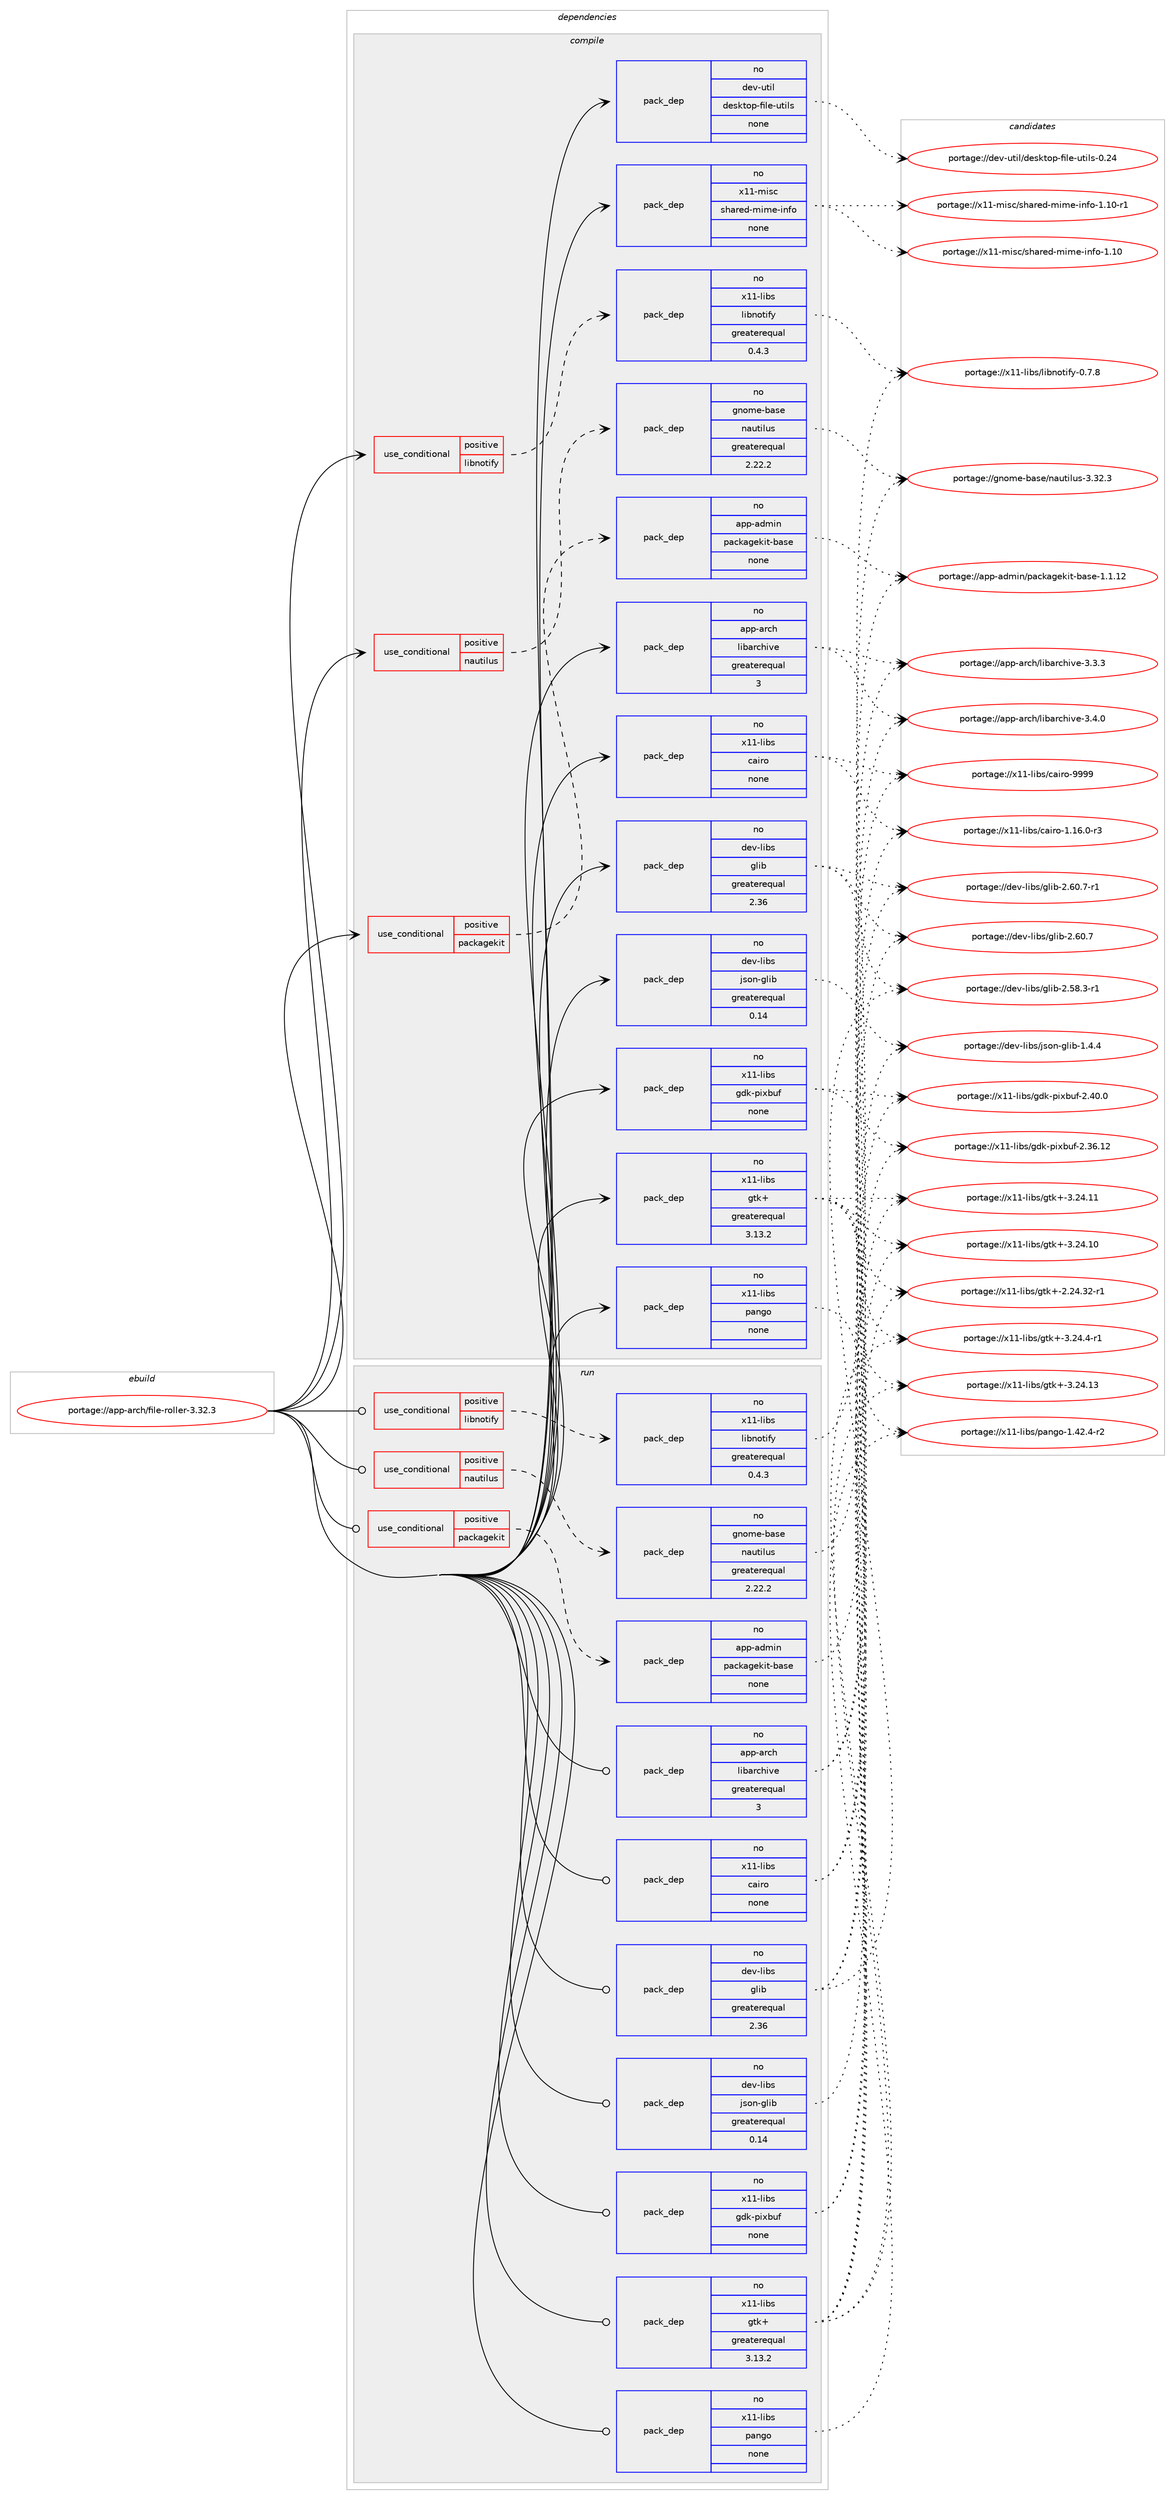 digraph prolog {

# *************
# Graph options
# *************

newrank=true;
concentrate=true;
compound=true;
graph [rankdir=LR,fontname=Helvetica,fontsize=10,ranksep=1.5];#, ranksep=2.5, nodesep=0.2];
edge  [arrowhead=vee];
node  [fontname=Helvetica,fontsize=10];

# **********
# The ebuild
# **********

subgraph cluster_leftcol {
color=gray;
rank=same;
label=<<i>ebuild</i>>;
id [label="portage://app-arch/file-roller-3.32.3", color=red, width=4, href="../app-arch/file-roller-3.32.3.svg"];
}

# ****************
# The dependencies
# ****************

subgraph cluster_midcol {
color=gray;
label=<<i>dependencies</i>>;
subgraph cluster_compile {
fillcolor="#eeeeee";
style=filled;
label=<<i>compile</i>>;
subgraph cond153274 {
dependency649371 [label=<<TABLE BORDER="0" CELLBORDER="1" CELLSPACING="0" CELLPADDING="4"><TR><TD ROWSPAN="3" CELLPADDING="10">use_conditional</TD></TR><TR><TD>positive</TD></TR><TR><TD>libnotify</TD></TR></TABLE>>, shape=none, color=red];
subgraph pack487452 {
dependency649372 [label=<<TABLE BORDER="0" CELLBORDER="1" CELLSPACING="0" CELLPADDING="4" WIDTH="220"><TR><TD ROWSPAN="6" CELLPADDING="30">pack_dep</TD></TR><TR><TD WIDTH="110">no</TD></TR><TR><TD>x11-libs</TD></TR><TR><TD>libnotify</TD></TR><TR><TD>greaterequal</TD></TR><TR><TD>0.4.3</TD></TR></TABLE>>, shape=none, color=blue];
}
dependency649371:e -> dependency649372:w [weight=20,style="dashed",arrowhead="vee"];
}
id:e -> dependency649371:w [weight=20,style="solid",arrowhead="vee"];
subgraph cond153275 {
dependency649373 [label=<<TABLE BORDER="0" CELLBORDER="1" CELLSPACING="0" CELLPADDING="4"><TR><TD ROWSPAN="3" CELLPADDING="10">use_conditional</TD></TR><TR><TD>positive</TD></TR><TR><TD>nautilus</TD></TR></TABLE>>, shape=none, color=red];
subgraph pack487453 {
dependency649374 [label=<<TABLE BORDER="0" CELLBORDER="1" CELLSPACING="0" CELLPADDING="4" WIDTH="220"><TR><TD ROWSPAN="6" CELLPADDING="30">pack_dep</TD></TR><TR><TD WIDTH="110">no</TD></TR><TR><TD>gnome-base</TD></TR><TR><TD>nautilus</TD></TR><TR><TD>greaterequal</TD></TR><TR><TD>2.22.2</TD></TR></TABLE>>, shape=none, color=blue];
}
dependency649373:e -> dependency649374:w [weight=20,style="dashed",arrowhead="vee"];
}
id:e -> dependency649373:w [weight=20,style="solid",arrowhead="vee"];
subgraph cond153276 {
dependency649375 [label=<<TABLE BORDER="0" CELLBORDER="1" CELLSPACING="0" CELLPADDING="4"><TR><TD ROWSPAN="3" CELLPADDING="10">use_conditional</TD></TR><TR><TD>positive</TD></TR><TR><TD>packagekit</TD></TR></TABLE>>, shape=none, color=red];
subgraph pack487454 {
dependency649376 [label=<<TABLE BORDER="0" CELLBORDER="1" CELLSPACING="0" CELLPADDING="4" WIDTH="220"><TR><TD ROWSPAN="6" CELLPADDING="30">pack_dep</TD></TR><TR><TD WIDTH="110">no</TD></TR><TR><TD>app-admin</TD></TR><TR><TD>packagekit-base</TD></TR><TR><TD>none</TD></TR><TR><TD></TD></TR></TABLE>>, shape=none, color=blue];
}
dependency649375:e -> dependency649376:w [weight=20,style="dashed",arrowhead="vee"];
}
id:e -> dependency649375:w [weight=20,style="solid",arrowhead="vee"];
subgraph pack487455 {
dependency649377 [label=<<TABLE BORDER="0" CELLBORDER="1" CELLSPACING="0" CELLPADDING="4" WIDTH="220"><TR><TD ROWSPAN="6" CELLPADDING="30">pack_dep</TD></TR><TR><TD WIDTH="110">no</TD></TR><TR><TD>app-arch</TD></TR><TR><TD>libarchive</TD></TR><TR><TD>greaterequal</TD></TR><TR><TD>3</TD></TR></TABLE>>, shape=none, color=blue];
}
id:e -> dependency649377:w [weight=20,style="solid",arrowhead="vee"];
subgraph pack487456 {
dependency649378 [label=<<TABLE BORDER="0" CELLBORDER="1" CELLSPACING="0" CELLPADDING="4" WIDTH="220"><TR><TD ROWSPAN="6" CELLPADDING="30">pack_dep</TD></TR><TR><TD WIDTH="110">no</TD></TR><TR><TD>dev-libs</TD></TR><TR><TD>glib</TD></TR><TR><TD>greaterequal</TD></TR><TR><TD>2.36</TD></TR></TABLE>>, shape=none, color=blue];
}
id:e -> dependency649378:w [weight=20,style="solid",arrowhead="vee"];
subgraph pack487457 {
dependency649379 [label=<<TABLE BORDER="0" CELLBORDER="1" CELLSPACING="0" CELLPADDING="4" WIDTH="220"><TR><TD ROWSPAN="6" CELLPADDING="30">pack_dep</TD></TR><TR><TD WIDTH="110">no</TD></TR><TR><TD>dev-libs</TD></TR><TR><TD>json-glib</TD></TR><TR><TD>greaterequal</TD></TR><TR><TD>0.14</TD></TR></TABLE>>, shape=none, color=blue];
}
id:e -> dependency649379:w [weight=20,style="solid",arrowhead="vee"];
subgraph pack487458 {
dependency649380 [label=<<TABLE BORDER="0" CELLBORDER="1" CELLSPACING="0" CELLPADDING="4" WIDTH="220"><TR><TD ROWSPAN="6" CELLPADDING="30">pack_dep</TD></TR><TR><TD WIDTH="110">no</TD></TR><TR><TD>dev-util</TD></TR><TR><TD>desktop-file-utils</TD></TR><TR><TD>none</TD></TR><TR><TD></TD></TR></TABLE>>, shape=none, color=blue];
}
id:e -> dependency649380:w [weight=20,style="solid",arrowhead="vee"];
subgraph pack487459 {
dependency649381 [label=<<TABLE BORDER="0" CELLBORDER="1" CELLSPACING="0" CELLPADDING="4" WIDTH="220"><TR><TD ROWSPAN="6" CELLPADDING="30">pack_dep</TD></TR><TR><TD WIDTH="110">no</TD></TR><TR><TD>x11-libs</TD></TR><TR><TD>cairo</TD></TR><TR><TD>none</TD></TR><TR><TD></TD></TR></TABLE>>, shape=none, color=blue];
}
id:e -> dependency649381:w [weight=20,style="solid",arrowhead="vee"];
subgraph pack487460 {
dependency649382 [label=<<TABLE BORDER="0" CELLBORDER="1" CELLSPACING="0" CELLPADDING="4" WIDTH="220"><TR><TD ROWSPAN="6" CELLPADDING="30">pack_dep</TD></TR><TR><TD WIDTH="110">no</TD></TR><TR><TD>x11-libs</TD></TR><TR><TD>gdk-pixbuf</TD></TR><TR><TD>none</TD></TR><TR><TD></TD></TR></TABLE>>, shape=none, color=blue];
}
id:e -> dependency649382:w [weight=20,style="solid",arrowhead="vee"];
subgraph pack487461 {
dependency649383 [label=<<TABLE BORDER="0" CELLBORDER="1" CELLSPACING="0" CELLPADDING="4" WIDTH="220"><TR><TD ROWSPAN="6" CELLPADDING="30">pack_dep</TD></TR><TR><TD WIDTH="110">no</TD></TR><TR><TD>x11-libs</TD></TR><TR><TD>gtk+</TD></TR><TR><TD>greaterequal</TD></TR><TR><TD>3.13.2</TD></TR></TABLE>>, shape=none, color=blue];
}
id:e -> dependency649383:w [weight=20,style="solid",arrowhead="vee"];
subgraph pack487462 {
dependency649384 [label=<<TABLE BORDER="0" CELLBORDER="1" CELLSPACING="0" CELLPADDING="4" WIDTH="220"><TR><TD ROWSPAN="6" CELLPADDING="30">pack_dep</TD></TR><TR><TD WIDTH="110">no</TD></TR><TR><TD>x11-libs</TD></TR><TR><TD>pango</TD></TR><TR><TD>none</TD></TR><TR><TD></TD></TR></TABLE>>, shape=none, color=blue];
}
id:e -> dependency649384:w [weight=20,style="solid",arrowhead="vee"];
subgraph pack487463 {
dependency649385 [label=<<TABLE BORDER="0" CELLBORDER="1" CELLSPACING="0" CELLPADDING="4" WIDTH="220"><TR><TD ROWSPAN="6" CELLPADDING="30">pack_dep</TD></TR><TR><TD WIDTH="110">no</TD></TR><TR><TD>x11-misc</TD></TR><TR><TD>shared-mime-info</TD></TR><TR><TD>none</TD></TR><TR><TD></TD></TR></TABLE>>, shape=none, color=blue];
}
id:e -> dependency649385:w [weight=20,style="solid",arrowhead="vee"];
}
subgraph cluster_compileandrun {
fillcolor="#eeeeee";
style=filled;
label=<<i>compile and run</i>>;
}
subgraph cluster_run {
fillcolor="#eeeeee";
style=filled;
label=<<i>run</i>>;
subgraph cond153277 {
dependency649386 [label=<<TABLE BORDER="0" CELLBORDER="1" CELLSPACING="0" CELLPADDING="4"><TR><TD ROWSPAN="3" CELLPADDING="10">use_conditional</TD></TR><TR><TD>positive</TD></TR><TR><TD>libnotify</TD></TR></TABLE>>, shape=none, color=red];
subgraph pack487464 {
dependency649387 [label=<<TABLE BORDER="0" CELLBORDER="1" CELLSPACING="0" CELLPADDING="4" WIDTH="220"><TR><TD ROWSPAN="6" CELLPADDING="30">pack_dep</TD></TR><TR><TD WIDTH="110">no</TD></TR><TR><TD>x11-libs</TD></TR><TR><TD>libnotify</TD></TR><TR><TD>greaterequal</TD></TR><TR><TD>0.4.3</TD></TR></TABLE>>, shape=none, color=blue];
}
dependency649386:e -> dependency649387:w [weight=20,style="dashed",arrowhead="vee"];
}
id:e -> dependency649386:w [weight=20,style="solid",arrowhead="odot"];
subgraph cond153278 {
dependency649388 [label=<<TABLE BORDER="0" CELLBORDER="1" CELLSPACING="0" CELLPADDING="4"><TR><TD ROWSPAN="3" CELLPADDING="10">use_conditional</TD></TR><TR><TD>positive</TD></TR><TR><TD>nautilus</TD></TR></TABLE>>, shape=none, color=red];
subgraph pack487465 {
dependency649389 [label=<<TABLE BORDER="0" CELLBORDER="1" CELLSPACING="0" CELLPADDING="4" WIDTH="220"><TR><TD ROWSPAN="6" CELLPADDING="30">pack_dep</TD></TR><TR><TD WIDTH="110">no</TD></TR><TR><TD>gnome-base</TD></TR><TR><TD>nautilus</TD></TR><TR><TD>greaterequal</TD></TR><TR><TD>2.22.2</TD></TR></TABLE>>, shape=none, color=blue];
}
dependency649388:e -> dependency649389:w [weight=20,style="dashed",arrowhead="vee"];
}
id:e -> dependency649388:w [weight=20,style="solid",arrowhead="odot"];
subgraph cond153279 {
dependency649390 [label=<<TABLE BORDER="0" CELLBORDER="1" CELLSPACING="0" CELLPADDING="4"><TR><TD ROWSPAN="3" CELLPADDING="10">use_conditional</TD></TR><TR><TD>positive</TD></TR><TR><TD>packagekit</TD></TR></TABLE>>, shape=none, color=red];
subgraph pack487466 {
dependency649391 [label=<<TABLE BORDER="0" CELLBORDER="1" CELLSPACING="0" CELLPADDING="4" WIDTH="220"><TR><TD ROWSPAN="6" CELLPADDING="30">pack_dep</TD></TR><TR><TD WIDTH="110">no</TD></TR><TR><TD>app-admin</TD></TR><TR><TD>packagekit-base</TD></TR><TR><TD>none</TD></TR><TR><TD></TD></TR></TABLE>>, shape=none, color=blue];
}
dependency649390:e -> dependency649391:w [weight=20,style="dashed",arrowhead="vee"];
}
id:e -> dependency649390:w [weight=20,style="solid",arrowhead="odot"];
subgraph pack487467 {
dependency649392 [label=<<TABLE BORDER="0" CELLBORDER="1" CELLSPACING="0" CELLPADDING="4" WIDTH="220"><TR><TD ROWSPAN="6" CELLPADDING="30">pack_dep</TD></TR><TR><TD WIDTH="110">no</TD></TR><TR><TD>app-arch</TD></TR><TR><TD>libarchive</TD></TR><TR><TD>greaterequal</TD></TR><TR><TD>3</TD></TR></TABLE>>, shape=none, color=blue];
}
id:e -> dependency649392:w [weight=20,style="solid",arrowhead="odot"];
subgraph pack487468 {
dependency649393 [label=<<TABLE BORDER="0" CELLBORDER="1" CELLSPACING="0" CELLPADDING="4" WIDTH="220"><TR><TD ROWSPAN="6" CELLPADDING="30">pack_dep</TD></TR><TR><TD WIDTH="110">no</TD></TR><TR><TD>dev-libs</TD></TR><TR><TD>glib</TD></TR><TR><TD>greaterequal</TD></TR><TR><TD>2.36</TD></TR></TABLE>>, shape=none, color=blue];
}
id:e -> dependency649393:w [weight=20,style="solid",arrowhead="odot"];
subgraph pack487469 {
dependency649394 [label=<<TABLE BORDER="0" CELLBORDER="1" CELLSPACING="0" CELLPADDING="4" WIDTH="220"><TR><TD ROWSPAN="6" CELLPADDING="30">pack_dep</TD></TR><TR><TD WIDTH="110">no</TD></TR><TR><TD>dev-libs</TD></TR><TR><TD>json-glib</TD></TR><TR><TD>greaterequal</TD></TR><TR><TD>0.14</TD></TR></TABLE>>, shape=none, color=blue];
}
id:e -> dependency649394:w [weight=20,style="solid",arrowhead="odot"];
subgraph pack487470 {
dependency649395 [label=<<TABLE BORDER="0" CELLBORDER="1" CELLSPACING="0" CELLPADDING="4" WIDTH="220"><TR><TD ROWSPAN="6" CELLPADDING="30">pack_dep</TD></TR><TR><TD WIDTH="110">no</TD></TR><TR><TD>x11-libs</TD></TR><TR><TD>cairo</TD></TR><TR><TD>none</TD></TR><TR><TD></TD></TR></TABLE>>, shape=none, color=blue];
}
id:e -> dependency649395:w [weight=20,style="solid",arrowhead="odot"];
subgraph pack487471 {
dependency649396 [label=<<TABLE BORDER="0" CELLBORDER="1" CELLSPACING="0" CELLPADDING="4" WIDTH="220"><TR><TD ROWSPAN="6" CELLPADDING="30">pack_dep</TD></TR><TR><TD WIDTH="110">no</TD></TR><TR><TD>x11-libs</TD></TR><TR><TD>gdk-pixbuf</TD></TR><TR><TD>none</TD></TR><TR><TD></TD></TR></TABLE>>, shape=none, color=blue];
}
id:e -> dependency649396:w [weight=20,style="solid",arrowhead="odot"];
subgraph pack487472 {
dependency649397 [label=<<TABLE BORDER="0" CELLBORDER="1" CELLSPACING="0" CELLPADDING="4" WIDTH="220"><TR><TD ROWSPAN="6" CELLPADDING="30">pack_dep</TD></TR><TR><TD WIDTH="110">no</TD></TR><TR><TD>x11-libs</TD></TR><TR><TD>gtk+</TD></TR><TR><TD>greaterequal</TD></TR><TR><TD>3.13.2</TD></TR></TABLE>>, shape=none, color=blue];
}
id:e -> dependency649397:w [weight=20,style="solid",arrowhead="odot"];
subgraph pack487473 {
dependency649398 [label=<<TABLE BORDER="0" CELLBORDER="1" CELLSPACING="0" CELLPADDING="4" WIDTH="220"><TR><TD ROWSPAN="6" CELLPADDING="30">pack_dep</TD></TR><TR><TD WIDTH="110">no</TD></TR><TR><TD>x11-libs</TD></TR><TR><TD>pango</TD></TR><TR><TD>none</TD></TR><TR><TD></TD></TR></TABLE>>, shape=none, color=blue];
}
id:e -> dependency649398:w [weight=20,style="solid",arrowhead="odot"];
}
}

# **************
# The candidates
# **************

subgraph cluster_choices {
rank=same;
color=gray;
label=<<i>candidates</i>>;

subgraph choice487452 {
color=black;
nodesep=1;
choice120494945108105981154710810598110111116105102121454846554656 [label="portage://x11-libs/libnotify-0.7.8", color=red, width=4,href="../x11-libs/libnotify-0.7.8.svg"];
dependency649372:e -> choice120494945108105981154710810598110111116105102121454846554656:w [style=dotted,weight="100"];
}
subgraph choice487453 {
color=black;
nodesep=1;
choice103110111109101459897115101471109711711610510811711545514651504651 [label="portage://gnome-base/nautilus-3.32.3", color=red, width=4,href="../gnome-base/nautilus-3.32.3.svg"];
dependency649374:e -> choice103110111109101459897115101471109711711610510811711545514651504651:w [style=dotted,weight="100"];
}
subgraph choice487454 {
color=black;
nodesep=1;
choice9711211245971001091051104711297991079710310110710511645989711510145494649464950 [label="portage://app-admin/packagekit-base-1.1.12", color=red, width=4,href="../app-admin/packagekit-base-1.1.12.svg"];
dependency649376:e -> choice9711211245971001091051104711297991079710310110710511645989711510145494649464950:w [style=dotted,weight="100"];
}
subgraph choice487455 {
color=black;
nodesep=1;
choice9711211245971149910447108105989711499104105118101455146524648 [label="portage://app-arch/libarchive-3.4.0", color=red, width=4,href="../app-arch/libarchive-3.4.0.svg"];
choice9711211245971149910447108105989711499104105118101455146514651 [label="portage://app-arch/libarchive-3.3.3", color=red, width=4,href="../app-arch/libarchive-3.3.3.svg"];
dependency649377:e -> choice9711211245971149910447108105989711499104105118101455146524648:w [style=dotted,weight="100"];
dependency649377:e -> choice9711211245971149910447108105989711499104105118101455146514651:w [style=dotted,weight="100"];
}
subgraph choice487456 {
color=black;
nodesep=1;
choice10010111845108105981154710310810598455046544846554511449 [label="portage://dev-libs/glib-2.60.7-r1", color=red, width=4,href="../dev-libs/glib-2.60.7-r1.svg"];
choice1001011184510810598115471031081059845504654484655 [label="portage://dev-libs/glib-2.60.7", color=red, width=4,href="../dev-libs/glib-2.60.7.svg"];
choice10010111845108105981154710310810598455046535646514511449 [label="portage://dev-libs/glib-2.58.3-r1", color=red, width=4,href="../dev-libs/glib-2.58.3-r1.svg"];
dependency649378:e -> choice10010111845108105981154710310810598455046544846554511449:w [style=dotted,weight="100"];
dependency649378:e -> choice1001011184510810598115471031081059845504654484655:w [style=dotted,weight="100"];
dependency649378:e -> choice10010111845108105981154710310810598455046535646514511449:w [style=dotted,weight="100"];
}
subgraph choice487457 {
color=black;
nodesep=1;
choice1001011184510810598115471061151111104510310810598454946524652 [label="portage://dev-libs/json-glib-1.4.4", color=red, width=4,href="../dev-libs/json-glib-1.4.4.svg"];
dependency649379:e -> choice1001011184510810598115471061151111104510310810598454946524652:w [style=dotted,weight="100"];
}
subgraph choice487458 {
color=black;
nodesep=1;
choice100101118451171161051084710010111510711611111245102105108101451171161051081154548465052 [label="portage://dev-util/desktop-file-utils-0.24", color=red, width=4,href="../dev-util/desktop-file-utils-0.24.svg"];
dependency649380:e -> choice100101118451171161051084710010111510711611111245102105108101451171161051081154548465052:w [style=dotted,weight="100"];
}
subgraph choice487459 {
color=black;
nodesep=1;
choice120494945108105981154799971051141114557575757 [label="portage://x11-libs/cairo-9999", color=red, width=4,href="../x11-libs/cairo-9999.svg"];
choice12049494510810598115479997105114111454946495446484511451 [label="portage://x11-libs/cairo-1.16.0-r3", color=red, width=4,href="../x11-libs/cairo-1.16.0-r3.svg"];
dependency649381:e -> choice120494945108105981154799971051141114557575757:w [style=dotted,weight="100"];
dependency649381:e -> choice12049494510810598115479997105114111454946495446484511451:w [style=dotted,weight="100"];
}
subgraph choice487460 {
color=black;
nodesep=1;
choice1204949451081059811547103100107451121051209811710245504652484648 [label="portage://x11-libs/gdk-pixbuf-2.40.0", color=red, width=4,href="../x11-libs/gdk-pixbuf-2.40.0.svg"];
choice120494945108105981154710310010745112105120981171024550465154464950 [label="portage://x11-libs/gdk-pixbuf-2.36.12", color=red, width=4,href="../x11-libs/gdk-pixbuf-2.36.12.svg"];
dependency649382:e -> choice1204949451081059811547103100107451121051209811710245504652484648:w [style=dotted,weight="100"];
dependency649382:e -> choice120494945108105981154710310010745112105120981171024550465154464950:w [style=dotted,weight="100"];
}
subgraph choice487461 {
color=black;
nodesep=1;
choice120494945108105981154710311610743455146505246524511449 [label="portage://x11-libs/gtk+-3.24.4-r1", color=red, width=4,href="../x11-libs/gtk+-3.24.4-r1.svg"];
choice1204949451081059811547103116107434551465052464951 [label="portage://x11-libs/gtk+-3.24.13", color=red, width=4,href="../x11-libs/gtk+-3.24.13.svg"];
choice1204949451081059811547103116107434551465052464949 [label="portage://x11-libs/gtk+-3.24.11", color=red, width=4,href="../x11-libs/gtk+-3.24.11.svg"];
choice1204949451081059811547103116107434551465052464948 [label="portage://x11-libs/gtk+-3.24.10", color=red, width=4,href="../x11-libs/gtk+-3.24.10.svg"];
choice12049494510810598115471031161074345504650524651504511449 [label="portage://x11-libs/gtk+-2.24.32-r1", color=red, width=4,href="../x11-libs/gtk+-2.24.32-r1.svg"];
dependency649383:e -> choice120494945108105981154710311610743455146505246524511449:w [style=dotted,weight="100"];
dependency649383:e -> choice1204949451081059811547103116107434551465052464951:w [style=dotted,weight="100"];
dependency649383:e -> choice1204949451081059811547103116107434551465052464949:w [style=dotted,weight="100"];
dependency649383:e -> choice1204949451081059811547103116107434551465052464948:w [style=dotted,weight="100"];
dependency649383:e -> choice12049494510810598115471031161074345504650524651504511449:w [style=dotted,weight="100"];
}
subgraph choice487462 {
color=black;
nodesep=1;
choice120494945108105981154711297110103111454946525046524511450 [label="portage://x11-libs/pango-1.42.4-r2", color=red, width=4,href="../x11-libs/pango-1.42.4-r2.svg"];
dependency649384:e -> choice120494945108105981154711297110103111454946525046524511450:w [style=dotted,weight="100"];
}
subgraph choice487463 {
color=black;
nodesep=1;
choice120494945109105115994711510497114101100451091051091014510511010211145494649484511449 [label="portage://x11-misc/shared-mime-info-1.10-r1", color=red, width=4,href="../x11-misc/shared-mime-info-1.10-r1.svg"];
choice12049494510910511599471151049711410110045109105109101451051101021114549464948 [label="portage://x11-misc/shared-mime-info-1.10", color=red, width=4,href="../x11-misc/shared-mime-info-1.10.svg"];
dependency649385:e -> choice120494945109105115994711510497114101100451091051091014510511010211145494649484511449:w [style=dotted,weight="100"];
dependency649385:e -> choice12049494510910511599471151049711410110045109105109101451051101021114549464948:w [style=dotted,weight="100"];
}
subgraph choice487464 {
color=black;
nodesep=1;
choice120494945108105981154710810598110111116105102121454846554656 [label="portage://x11-libs/libnotify-0.7.8", color=red, width=4,href="../x11-libs/libnotify-0.7.8.svg"];
dependency649387:e -> choice120494945108105981154710810598110111116105102121454846554656:w [style=dotted,weight="100"];
}
subgraph choice487465 {
color=black;
nodesep=1;
choice103110111109101459897115101471109711711610510811711545514651504651 [label="portage://gnome-base/nautilus-3.32.3", color=red, width=4,href="../gnome-base/nautilus-3.32.3.svg"];
dependency649389:e -> choice103110111109101459897115101471109711711610510811711545514651504651:w [style=dotted,weight="100"];
}
subgraph choice487466 {
color=black;
nodesep=1;
choice9711211245971001091051104711297991079710310110710511645989711510145494649464950 [label="portage://app-admin/packagekit-base-1.1.12", color=red, width=4,href="../app-admin/packagekit-base-1.1.12.svg"];
dependency649391:e -> choice9711211245971001091051104711297991079710310110710511645989711510145494649464950:w [style=dotted,weight="100"];
}
subgraph choice487467 {
color=black;
nodesep=1;
choice9711211245971149910447108105989711499104105118101455146524648 [label="portage://app-arch/libarchive-3.4.0", color=red, width=4,href="../app-arch/libarchive-3.4.0.svg"];
choice9711211245971149910447108105989711499104105118101455146514651 [label="portage://app-arch/libarchive-3.3.3", color=red, width=4,href="../app-arch/libarchive-3.3.3.svg"];
dependency649392:e -> choice9711211245971149910447108105989711499104105118101455146524648:w [style=dotted,weight="100"];
dependency649392:e -> choice9711211245971149910447108105989711499104105118101455146514651:w [style=dotted,weight="100"];
}
subgraph choice487468 {
color=black;
nodesep=1;
choice10010111845108105981154710310810598455046544846554511449 [label="portage://dev-libs/glib-2.60.7-r1", color=red, width=4,href="../dev-libs/glib-2.60.7-r1.svg"];
choice1001011184510810598115471031081059845504654484655 [label="portage://dev-libs/glib-2.60.7", color=red, width=4,href="../dev-libs/glib-2.60.7.svg"];
choice10010111845108105981154710310810598455046535646514511449 [label="portage://dev-libs/glib-2.58.3-r1", color=red, width=4,href="../dev-libs/glib-2.58.3-r1.svg"];
dependency649393:e -> choice10010111845108105981154710310810598455046544846554511449:w [style=dotted,weight="100"];
dependency649393:e -> choice1001011184510810598115471031081059845504654484655:w [style=dotted,weight="100"];
dependency649393:e -> choice10010111845108105981154710310810598455046535646514511449:w [style=dotted,weight="100"];
}
subgraph choice487469 {
color=black;
nodesep=1;
choice1001011184510810598115471061151111104510310810598454946524652 [label="portage://dev-libs/json-glib-1.4.4", color=red, width=4,href="../dev-libs/json-glib-1.4.4.svg"];
dependency649394:e -> choice1001011184510810598115471061151111104510310810598454946524652:w [style=dotted,weight="100"];
}
subgraph choice487470 {
color=black;
nodesep=1;
choice120494945108105981154799971051141114557575757 [label="portage://x11-libs/cairo-9999", color=red, width=4,href="../x11-libs/cairo-9999.svg"];
choice12049494510810598115479997105114111454946495446484511451 [label="portage://x11-libs/cairo-1.16.0-r3", color=red, width=4,href="../x11-libs/cairo-1.16.0-r3.svg"];
dependency649395:e -> choice120494945108105981154799971051141114557575757:w [style=dotted,weight="100"];
dependency649395:e -> choice12049494510810598115479997105114111454946495446484511451:w [style=dotted,weight="100"];
}
subgraph choice487471 {
color=black;
nodesep=1;
choice1204949451081059811547103100107451121051209811710245504652484648 [label="portage://x11-libs/gdk-pixbuf-2.40.0", color=red, width=4,href="../x11-libs/gdk-pixbuf-2.40.0.svg"];
choice120494945108105981154710310010745112105120981171024550465154464950 [label="portage://x11-libs/gdk-pixbuf-2.36.12", color=red, width=4,href="../x11-libs/gdk-pixbuf-2.36.12.svg"];
dependency649396:e -> choice1204949451081059811547103100107451121051209811710245504652484648:w [style=dotted,weight="100"];
dependency649396:e -> choice120494945108105981154710310010745112105120981171024550465154464950:w [style=dotted,weight="100"];
}
subgraph choice487472 {
color=black;
nodesep=1;
choice120494945108105981154710311610743455146505246524511449 [label="portage://x11-libs/gtk+-3.24.4-r1", color=red, width=4,href="../x11-libs/gtk+-3.24.4-r1.svg"];
choice1204949451081059811547103116107434551465052464951 [label="portage://x11-libs/gtk+-3.24.13", color=red, width=4,href="../x11-libs/gtk+-3.24.13.svg"];
choice1204949451081059811547103116107434551465052464949 [label="portage://x11-libs/gtk+-3.24.11", color=red, width=4,href="../x11-libs/gtk+-3.24.11.svg"];
choice1204949451081059811547103116107434551465052464948 [label="portage://x11-libs/gtk+-3.24.10", color=red, width=4,href="../x11-libs/gtk+-3.24.10.svg"];
choice12049494510810598115471031161074345504650524651504511449 [label="portage://x11-libs/gtk+-2.24.32-r1", color=red, width=4,href="../x11-libs/gtk+-2.24.32-r1.svg"];
dependency649397:e -> choice120494945108105981154710311610743455146505246524511449:w [style=dotted,weight="100"];
dependency649397:e -> choice1204949451081059811547103116107434551465052464951:w [style=dotted,weight="100"];
dependency649397:e -> choice1204949451081059811547103116107434551465052464949:w [style=dotted,weight="100"];
dependency649397:e -> choice1204949451081059811547103116107434551465052464948:w [style=dotted,weight="100"];
dependency649397:e -> choice12049494510810598115471031161074345504650524651504511449:w [style=dotted,weight="100"];
}
subgraph choice487473 {
color=black;
nodesep=1;
choice120494945108105981154711297110103111454946525046524511450 [label="portage://x11-libs/pango-1.42.4-r2", color=red, width=4,href="../x11-libs/pango-1.42.4-r2.svg"];
dependency649398:e -> choice120494945108105981154711297110103111454946525046524511450:w [style=dotted,weight="100"];
}
}

}

